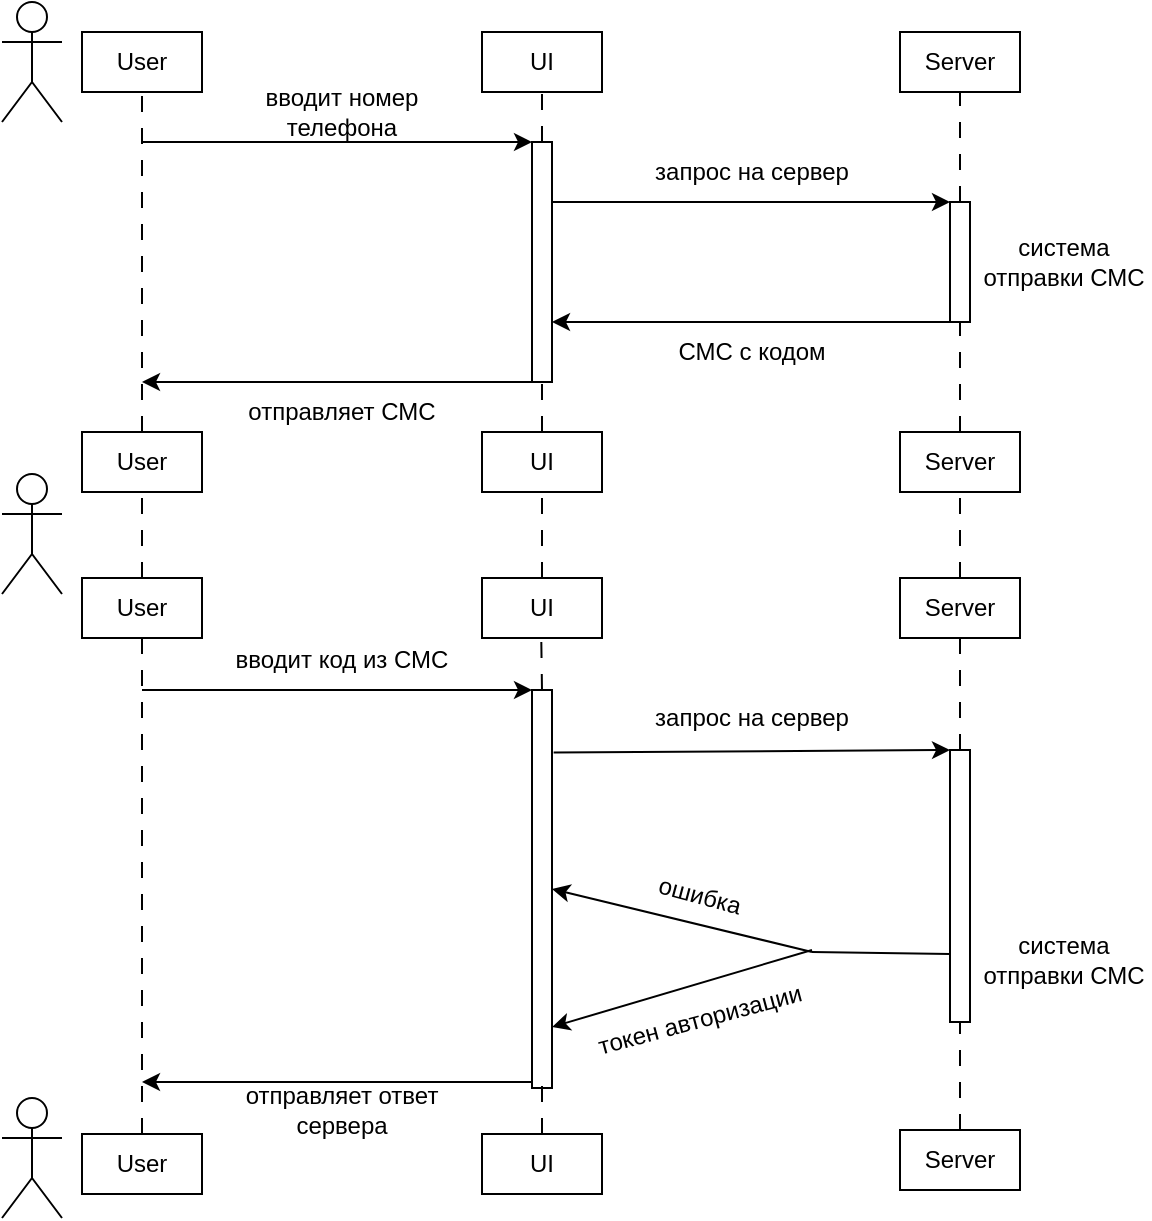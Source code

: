 <mxfile version="21.5.0" type="google">
  <diagram name="Страница 1" id="UAfBBVdsBwQ3UTfWfdBA">
    <mxGraphModel grid="0" page="1" gridSize="10" guides="1" tooltips="1" connect="1" arrows="1" fold="1" pageScale="1" pageWidth="827" pageHeight="1169" background="#FFFFFF" math="0" shadow="0">
      <root>
        <mxCell id="0" />
        <mxCell id="1" parent="0" />
        <mxCell id="dD65wVWzVj5X9HRDWvgb-2" value="" style="shape=umlActor;verticalLabelPosition=bottom;verticalAlign=top;html=1;outlineConnect=0;strokeColor=#000000;fontColor=#000000;" vertex="1" parent="1">
          <mxGeometry x="220" y="160" width="30" height="60" as="geometry" />
        </mxCell>
        <mxCell id="dD65wVWzVj5X9HRDWvgb-6" value="" style="shape=umlActor;verticalLabelPosition=bottom;verticalAlign=top;html=1;outlineConnect=0;strokeColor=#000000;fontColor=#000000;" vertex="1" parent="1">
          <mxGeometry x="220" y="396" width="30" height="60" as="geometry" />
        </mxCell>
        <mxCell id="dD65wVWzVj5X9HRDWvgb-8" value="" style="rounded=0;whiteSpace=wrap;html=1;fillColor=#FFFFFF;strokeColor=#000000;" vertex="1" parent="1">
          <mxGeometry x="485" y="230" width="10" height="120" as="geometry" />
        </mxCell>
        <mxCell id="dD65wVWzVj5X9HRDWvgb-10" value="User" style="text;html=1;strokeColor=#000000;fillColor=none;align=center;verticalAlign=middle;whiteSpace=wrap;rounded=0;fontColor=#000000;" vertex="1" parent="1">
          <mxGeometry x="260" y="375" width="60" height="30" as="geometry" />
        </mxCell>
        <mxCell id="dD65wVWzVj5X9HRDWvgb-11" value="User" style="text;html=1;strokeColor=#000000;fillColor=none;align=center;verticalAlign=middle;whiteSpace=wrap;rounded=0;fontColor=#000000;" vertex="1" parent="1">
          <mxGeometry x="260" y="175" width="60" height="30" as="geometry" />
        </mxCell>
        <mxCell id="dD65wVWzVj5X9HRDWvgb-13" value="" style="endArrow=none;dashed=1;html=1;rounded=0;entryX=0.5;entryY=1;entryDx=0;entryDy=0;exitX=0.5;exitY=0;exitDx=0;exitDy=0;dashPattern=8 8;strokeColor=#000000;" edge="1" parent="1" source="dD65wVWzVj5X9HRDWvgb-10" target="dD65wVWzVj5X9HRDWvgb-11">
          <mxGeometry width="50" height="50" relative="1" as="geometry">
            <mxPoint x="290" y="300" as="sourcePoint" />
            <mxPoint x="340" y="250" as="targetPoint" />
          </mxGeometry>
        </mxCell>
        <mxCell id="dD65wVWzVj5X9HRDWvgb-16" value="" style="endArrow=classic;html=1;rounded=0;strokeColor=#000000;entryX=0;entryY=0;entryDx=0;entryDy=0;" edge="1" parent="1" target="dD65wVWzVj5X9HRDWvgb-8">
          <mxGeometry width="50" height="50" relative="1" as="geometry">
            <mxPoint x="290" y="230" as="sourcePoint" />
            <mxPoint x="430" y="230" as="targetPoint" />
          </mxGeometry>
        </mxCell>
        <mxCell id="dD65wVWzVj5X9HRDWvgb-17" value="" style="endArrow=classic;html=1;rounded=0;strokeColor=#000000;exitX=0;exitY=1;exitDx=0;exitDy=0;" edge="1" parent="1" source="dD65wVWzVj5X9HRDWvgb-8">
          <mxGeometry width="50" height="50" relative="1" as="geometry">
            <mxPoint x="290" y="350" as="sourcePoint" />
            <mxPoint x="290" y="350" as="targetPoint" />
          </mxGeometry>
        </mxCell>
        <mxCell id="dD65wVWzVj5X9HRDWvgb-18" value="вводит номер телефона" style="text;html=1;strokeColor=none;fillColor=none;align=center;verticalAlign=middle;whiteSpace=wrap;rounded=0;fontColor=#000000;" vertex="1" parent="1">
          <mxGeometry x="335" y="200" width="110" height="30" as="geometry" />
        </mxCell>
        <mxCell id="dD65wVWzVj5X9HRDWvgb-20" value="UI" style="text;html=1;strokeColor=#000000;fillColor=none;align=center;verticalAlign=middle;whiteSpace=wrap;rounded=0;fontColor=#000000;" vertex="1" parent="1">
          <mxGeometry x="460" y="175" width="60" height="30" as="geometry" />
        </mxCell>
        <mxCell id="dD65wVWzVj5X9HRDWvgb-21" value="UI" style="text;html=1;strokeColor=#000000;fillColor=none;align=center;verticalAlign=middle;whiteSpace=wrap;rounded=0;fontColor=#000000;" vertex="1" parent="1">
          <mxGeometry x="460" y="375" width="60" height="30" as="geometry" />
        </mxCell>
        <mxCell id="dD65wVWzVj5X9HRDWvgb-22" value="" style="endArrow=none;dashed=1;html=1;rounded=0;entryX=0.5;entryY=1;entryDx=0;entryDy=0;exitX=0.5;exitY=0;exitDx=0;exitDy=0;dashPattern=8 8;strokeColor=#000000;" edge="1" parent="1" source="dD65wVWzVj5X9HRDWvgb-8" target="dD65wVWzVj5X9HRDWvgb-20">
          <mxGeometry width="50" height="50" relative="1" as="geometry">
            <mxPoint x="489.63" y="375" as="sourcePoint" />
            <mxPoint x="489.63" y="205" as="targetPoint" />
          </mxGeometry>
        </mxCell>
        <mxCell id="dD65wVWzVj5X9HRDWvgb-23" value="" style="endArrow=none;dashed=1;html=1;rounded=0;entryX=0.5;entryY=1;entryDx=0;entryDy=0;exitX=0.5;exitY=0;exitDx=0;exitDy=0;dashPattern=8 8;strokeColor=#000000;" edge="1" parent="1" source="dD65wVWzVj5X9HRDWvgb-21" target="dD65wVWzVj5X9HRDWvgb-8">
          <mxGeometry width="50" height="50" relative="1" as="geometry">
            <mxPoint x="489.63" y="373" as="sourcePoint" />
            <mxPoint x="489.63" y="348" as="targetPoint" />
          </mxGeometry>
        </mxCell>
        <mxCell id="dD65wVWzVj5X9HRDWvgb-24" value="" style="endArrow=classic;html=1;rounded=0;strokeColor=#000000;entryX=0;entryY=0;entryDx=0;entryDy=0;exitX=1;exitY=0.25;exitDx=0;exitDy=0;" edge="1" parent="1" source="dD65wVWzVj5X9HRDWvgb-8" target="dD65wVWzVj5X9HRDWvgb-25">
          <mxGeometry width="50" height="50" relative="1" as="geometry">
            <mxPoint x="495" y="254" as="sourcePoint" />
            <mxPoint x="690" y="254" as="targetPoint" />
          </mxGeometry>
        </mxCell>
        <mxCell id="dD65wVWzVj5X9HRDWvgb-25" value="" style="rounded=0;whiteSpace=wrap;html=1;fillColor=#FFFFFF;strokeColor=#000000;" vertex="1" parent="1">
          <mxGeometry x="694" y="260" width="10" height="60" as="geometry" />
        </mxCell>
        <mxCell id="dD65wVWzVj5X9HRDWvgb-26" value="" style="endArrow=classic;html=1;rounded=0;strokeColor=#000000;exitX=0;exitY=1;exitDx=0;exitDy=0;entryX=1;entryY=0.75;entryDx=0;entryDy=0;" edge="1" parent="1" source="dD65wVWzVj5X9HRDWvgb-25" target="dD65wVWzVj5X9HRDWvgb-8">
          <mxGeometry width="50" height="50" relative="1" as="geometry">
            <mxPoint x="694" y="331" as="sourcePoint" />
            <mxPoint x="499" y="331" as="targetPoint" />
          </mxGeometry>
        </mxCell>
        <mxCell id="dD65wVWzVj5X9HRDWvgb-28" value="Server" style="text;html=1;strokeColor=#000000;fillColor=none;align=center;verticalAlign=middle;whiteSpace=wrap;rounded=0;fontColor=#000000;" vertex="1" parent="1">
          <mxGeometry x="669" y="175" width="60" height="30" as="geometry" />
        </mxCell>
        <mxCell id="dD65wVWzVj5X9HRDWvgb-29" value="Server" style="text;html=1;strokeColor=#000000;fillColor=none;align=center;verticalAlign=middle;whiteSpace=wrap;rounded=0;fontColor=#000000;" vertex="1" parent="1">
          <mxGeometry x="669" y="375" width="60" height="30" as="geometry" />
        </mxCell>
        <mxCell id="dD65wVWzVj5X9HRDWvgb-30" value="" style="endArrow=none;dashed=1;html=1;rounded=0;entryX=0.5;entryY=1;entryDx=0;entryDy=0;exitX=0.5;exitY=0;exitDx=0;exitDy=0;dashPattern=8 8;strokeColor=#000000;" edge="1" parent="1" source="dD65wVWzVj5X9HRDWvgb-29" target="dD65wVWzVj5X9HRDWvgb-25">
          <mxGeometry width="50" height="50" relative="1" as="geometry">
            <mxPoint x="698.63" y="375" as="sourcePoint" />
            <mxPoint x="698.63" y="350" as="targetPoint" />
          </mxGeometry>
        </mxCell>
        <mxCell id="dD65wVWzVj5X9HRDWvgb-31" value="" style="endArrow=none;dashed=1;html=1;rounded=0;entryX=0.5;entryY=1;entryDx=0;entryDy=0;exitX=0.5;exitY=0;exitDx=0;exitDy=0;dashPattern=8 8;strokeColor=#000000;" edge="1" parent="1" source="dD65wVWzVj5X9HRDWvgb-25" target="dD65wVWzVj5X9HRDWvgb-28">
          <mxGeometry width="50" height="50" relative="1" as="geometry">
            <mxPoint x="698.63" y="260" as="sourcePoint" />
            <mxPoint x="698.63" y="205" as="targetPoint" />
          </mxGeometry>
        </mxCell>
        <mxCell id="dD65wVWzVj5X9HRDWvgb-32" value="запрос на сервер" style="text;html=1;strokeColor=none;fillColor=none;align=center;verticalAlign=middle;whiteSpace=wrap;rounded=0;fontColor=#000000;" vertex="1" parent="1">
          <mxGeometry x="540" y="230" width="110" height="30" as="geometry" />
        </mxCell>
        <mxCell id="dD65wVWzVj5X9HRDWvgb-33" value="система отправки СМС" style="text;html=1;strokeColor=none;fillColor=none;align=center;verticalAlign=middle;whiteSpace=wrap;rounded=0;fontColor=#000000;" vertex="1" parent="1">
          <mxGeometry x="708" y="275" width="86" height="30" as="geometry" />
        </mxCell>
        <mxCell id="dD65wVWzVj5X9HRDWvgb-34" value="СМС с кодом" style="text;html=1;strokeColor=none;fillColor=none;align=center;verticalAlign=middle;whiteSpace=wrap;rounded=0;fontColor=#000000;" vertex="1" parent="1">
          <mxGeometry x="540" y="320" width="110" height="30" as="geometry" />
        </mxCell>
        <mxCell id="dD65wVWzVj5X9HRDWvgb-35" value="отправляет СМС" style="text;html=1;strokeColor=none;fillColor=none;align=center;verticalAlign=middle;whiteSpace=wrap;rounded=0;fontColor=#000000;" vertex="1" parent="1">
          <mxGeometry x="335" y="350" width="110" height="30" as="geometry" />
        </mxCell>
        <mxCell id="dD65wVWzVj5X9HRDWvgb-36" value="User" style="text;html=1;strokeColor=#000000;fillColor=none;align=center;verticalAlign=middle;whiteSpace=wrap;rounded=0;fontColor=#000000;" vertex="1" parent="1">
          <mxGeometry x="260" y="448" width="60" height="30" as="geometry" />
        </mxCell>
        <mxCell id="dD65wVWzVj5X9HRDWvgb-37" value="" style="endArrow=none;dashed=1;html=1;rounded=0;entryX=0.5;entryY=1;entryDx=0;entryDy=0;exitX=0.5;exitY=0;exitDx=0;exitDy=0;dashPattern=8 8;strokeColor=#000000;" edge="1" parent="1" source="dD65wVWzVj5X9HRDWvgb-36" target="dD65wVWzVj5X9HRDWvgb-10">
          <mxGeometry width="50" height="50" relative="1" as="geometry">
            <mxPoint x="289.63" y="575" as="sourcePoint" />
            <mxPoint x="289.63" y="405" as="targetPoint" />
          </mxGeometry>
        </mxCell>
        <mxCell id="dD65wVWzVj5X9HRDWvgb-38" value="" style="endArrow=none;dashed=1;html=1;rounded=0;entryX=0.5;entryY=1;entryDx=0;entryDy=0;exitX=0.5;exitY=0;exitDx=0;exitDy=0;dashPattern=8 8;strokeColor=#000000;" edge="1" parent="1" source="dD65wVWzVj5X9HRDWvgb-39" target="dD65wVWzVj5X9HRDWvgb-36">
          <mxGeometry width="50" height="50" relative="1" as="geometry">
            <mxPoint x="289.63" y="648" as="sourcePoint" />
            <mxPoint x="289.63" y="478" as="targetPoint" />
          </mxGeometry>
        </mxCell>
        <mxCell id="dD65wVWzVj5X9HRDWvgb-39" value="User" style="text;html=1;strokeColor=#000000;fillColor=none;align=center;verticalAlign=middle;whiteSpace=wrap;rounded=0;fontColor=#000000;" vertex="1" parent="1">
          <mxGeometry x="260" y="726" width="60" height="30" as="geometry" />
        </mxCell>
        <mxCell id="dD65wVWzVj5X9HRDWvgb-41" value="" style="shape=umlActor;verticalLabelPosition=bottom;verticalAlign=top;html=1;outlineConnect=0;strokeColor=#000000;fontColor=#000000;" vertex="1" parent="1">
          <mxGeometry x="220" y="708" width="30" height="60" as="geometry" />
        </mxCell>
        <mxCell id="dD65wVWzVj5X9HRDWvgb-42" value="" style="endArrow=classic;html=1;rounded=0;strokeColor=#000000;entryX=0;entryY=0;entryDx=0;entryDy=0;" edge="1" parent="1" target="dD65wVWzVj5X9HRDWvgb-43">
          <mxGeometry width="50" height="50" relative="1" as="geometry">
            <mxPoint x="290" y="504" as="sourcePoint" />
            <mxPoint x="485" y="505" as="targetPoint" />
          </mxGeometry>
        </mxCell>
        <mxCell id="dD65wVWzVj5X9HRDWvgb-43" value="" style="rounded=0;whiteSpace=wrap;html=1;fillColor=#FFFFFF;strokeColor=#000000;" vertex="1" parent="1">
          <mxGeometry x="485" y="504" width="10" height="199" as="geometry" />
        </mxCell>
        <mxCell id="dD65wVWzVj5X9HRDWvgb-44" value="" style="endArrow=classic;html=1;rounded=0;strokeColor=#000000;exitX=0;exitY=1;exitDx=0;exitDy=0;" edge="1" parent="1">
          <mxGeometry width="50" height="50" relative="1" as="geometry">
            <mxPoint x="485" y="700" as="sourcePoint" />
            <mxPoint x="290" y="700" as="targetPoint" />
          </mxGeometry>
        </mxCell>
        <mxCell id="dD65wVWzVj5X9HRDWvgb-45" value="UI" style="text;html=1;strokeColor=#000000;fillColor=none;align=center;verticalAlign=middle;whiteSpace=wrap;rounded=0;fontColor=#000000;" vertex="1" parent="1">
          <mxGeometry x="460" y="448" width="60" height="30" as="geometry" />
        </mxCell>
        <mxCell id="dD65wVWzVj5X9HRDWvgb-46" value="" style="endArrow=none;dashed=1;html=1;rounded=0;entryX=0.5;entryY=1;entryDx=0;entryDy=0;exitX=0.5;exitY=0;exitDx=0;exitDy=0;dashPattern=8 8;strokeColor=#000000;" edge="1" parent="1" source="dD65wVWzVj5X9HRDWvgb-43">
          <mxGeometry width="50" height="50" relative="1" as="geometry">
            <mxPoint x="489.63" y="503" as="sourcePoint" />
            <mxPoint x="489.63" y="478" as="targetPoint" />
          </mxGeometry>
        </mxCell>
        <mxCell id="dD65wVWzVj5X9HRDWvgb-47" value="" style="endArrow=none;dashed=1;html=1;rounded=0;entryX=0.5;entryY=1;entryDx=0;entryDy=0;exitX=0.5;exitY=0;exitDx=0;exitDy=0;dashPattern=8 8;strokeColor=#000000;" edge="1" parent="1" source="dD65wVWzVj5X9HRDWvgb-45" target="dD65wVWzVj5X9HRDWvgb-21">
          <mxGeometry width="50" height="50" relative="1" as="geometry">
            <mxPoint x="489.63" y="448" as="sourcePoint" />
            <mxPoint x="489.63" y="405" as="targetPoint" />
          </mxGeometry>
        </mxCell>
        <mxCell id="dD65wVWzVj5X9HRDWvgb-48" value="вводит код из СМС" style="text;html=1;strokeColor=none;fillColor=none;align=center;verticalAlign=middle;whiteSpace=wrap;rounded=0;fontColor=#000000;" vertex="1" parent="1">
          <mxGeometry x="335" y="474" width="110" height="30" as="geometry" />
        </mxCell>
        <mxCell id="dD65wVWzVj5X9HRDWvgb-49" value="" style="rounded=0;whiteSpace=wrap;html=1;fillColor=#FFFFFF;strokeColor=#000000;" vertex="1" parent="1">
          <mxGeometry x="694" y="534" width="10" height="136" as="geometry" />
        </mxCell>
        <mxCell id="dD65wVWzVj5X9HRDWvgb-50" value="Server" style="text;html=1;strokeColor=#000000;fillColor=none;align=center;verticalAlign=middle;whiteSpace=wrap;rounded=0;fontColor=#000000;" vertex="1" parent="1">
          <mxGeometry x="669" y="448" width="60" height="30" as="geometry" />
        </mxCell>
        <mxCell id="dD65wVWzVj5X9HRDWvgb-51" value="Server" style="text;html=1;strokeColor=#000000;fillColor=none;align=center;verticalAlign=middle;whiteSpace=wrap;rounded=0;fontColor=#000000;" vertex="1" parent="1">
          <mxGeometry x="669" y="724" width="60" height="30" as="geometry" />
        </mxCell>
        <mxCell id="dD65wVWzVj5X9HRDWvgb-52" value="" style="endArrow=none;dashed=1;html=1;rounded=0;entryX=0.5;entryY=1;entryDx=0;entryDy=0;exitX=0.5;exitY=0;exitDx=0;exitDy=0;dashPattern=8 8;strokeColor=#000000;" edge="1" parent="1" source="dD65wVWzVj5X9HRDWvgb-51">
          <mxGeometry width="50" height="50" relative="1" as="geometry">
            <mxPoint x="698.63" y="724" as="sourcePoint" />
            <mxPoint x="699" y="670" as="targetPoint" />
          </mxGeometry>
        </mxCell>
        <mxCell id="dD65wVWzVj5X9HRDWvgb-53" value="" style="endArrow=none;dashed=1;html=1;rounded=0;entryX=0.5;entryY=1;entryDx=0;entryDy=0;exitX=0.5;exitY=0;exitDx=0;exitDy=0;dashPattern=8 8;strokeColor=#000000;" edge="1" parent="1" source="dD65wVWzVj5X9HRDWvgb-49" target="dD65wVWzVj5X9HRDWvgb-50">
          <mxGeometry width="50" height="50" relative="1" as="geometry">
            <mxPoint x="698.63" y="533" as="sourcePoint" />
            <mxPoint x="698.63" y="478" as="targetPoint" />
          </mxGeometry>
        </mxCell>
        <mxCell id="dD65wVWzVj5X9HRDWvgb-54" value="запрос на сервер" style="text;html=1;strokeColor=none;fillColor=none;align=center;verticalAlign=middle;whiteSpace=wrap;rounded=0;fontColor=#000000;" vertex="1" parent="1">
          <mxGeometry x="540" y="503" width="110" height="30" as="geometry" />
        </mxCell>
        <mxCell id="dD65wVWzVj5X9HRDWvgb-55" value="система отправки СМС" style="text;html=1;strokeColor=none;fillColor=none;align=center;verticalAlign=middle;whiteSpace=wrap;rounded=0;fontColor=#000000;" vertex="1" parent="1">
          <mxGeometry x="708" y="624" width="86" height="30" as="geometry" />
        </mxCell>
        <mxCell id="dD65wVWzVj5X9HRDWvgb-56" value="токен авторизации" style="text;html=1;strokeColor=none;fillColor=none;align=center;verticalAlign=middle;whiteSpace=wrap;rounded=0;fontColor=#000000;rotation=-15;" vertex="1" parent="1">
          <mxGeometry x="512.68" y="651.17" width="112" height="35" as="geometry" />
        </mxCell>
        <mxCell id="dD65wVWzVj5X9HRDWvgb-57" value="" style="endArrow=classic;html=1;rounded=0;strokeColor=#000000;entryX=0;entryY=0;entryDx=0;entryDy=0;exitX=1.083;exitY=0.157;exitDx=0;exitDy=0;exitPerimeter=0;" edge="1" parent="1" source="dD65wVWzVj5X9HRDWvgb-43" target="dD65wVWzVj5X9HRDWvgb-49">
          <mxGeometry width="50" height="50" relative="1" as="geometry">
            <mxPoint x="495" y="535" as="sourcePoint" />
            <mxPoint x="694" y="535" as="targetPoint" />
          </mxGeometry>
        </mxCell>
        <mxCell id="dD65wVWzVj5X9HRDWvgb-58" value="" style="endArrow=classic;html=1;rounded=0;strokeColor=#000000;entryX=1;entryY=0.5;entryDx=0;entryDy=0;" edge="1" parent="1" target="dD65wVWzVj5X9HRDWvgb-43">
          <mxGeometry width="50" height="50" relative="1" as="geometry">
            <mxPoint x="625" y="635" as="sourcePoint" />
            <mxPoint x="492" y="627" as="targetPoint" />
          </mxGeometry>
        </mxCell>
        <mxCell id="dD65wVWzVj5X9HRDWvgb-59" value="" style="endArrow=none;dashed=1;html=1;rounded=0;entryX=0.5;entryY=1;entryDx=0;entryDy=0;exitX=0.5;exitY=0;exitDx=0;exitDy=0;dashPattern=8 8;strokeColor=#000000;" edge="1" parent="1" source="dD65wVWzVj5X9HRDWvgb-50" target="dD65wVWzVj5X9HRDWvgb-29">
          <mxGeometry width="50" height="50" relative="1" as="geometry">
            <mxPoint x="698.57" y="445" as="sourcePoint" />
            <mxPoint x="698.57" y="402" as="targetPoint" />
          </mxGeometry>
        </mxCell>
        <mxCell id="dD65wVWzVj5X9HRDWvgb-60" value="UI" style="text;html=1;strokeColor=#000000;fillColor=none;align=center;verticalAlign=middle;whiteSpace=wrap;rounded=0;fontColor=#000000;" vertex="1" parent="1">
          <mxGeometry x="460" y="726" width="60" height="30" as="geometry" />
        </mxCell>
        <mxCell id="dD65wVWzVj5X9HRDWvgb-61" value="" style="endArrow=none;dashed=1;html=1;rounded=0;entryX=0.5;entryY=1;entryDx=0;entryDy=0;exitX=0.5;exitY=0;exitDx=0;exitDy=0;dashPattern=8 8;strokeColor=#000000;" edge="1" parent="1" source="dD65wVWzVj5X9HRDWvgb-60">
          <mxGeometry width="50" height="50" relative="1" as="geometry">
            <mxPoint x="489.94" y="724" as="sourcePoint" />
            <mxPoint x="490" y="700" as="targetPoint" />
          </mxGeometry>
        </mxCell>
        <mxCell id="dD65wVWzVj5X9HRDWvgb-62" value="отправляет ответ сервера" style="text;html=1;strokeColor=none;fillColor=none;align=center;verticalAlign=middle;whiteSpace=wrap;rounded=0;fontColor=#000000;" vertex="1" parent="1">
          <mxGeometry x="335" y="699" width="110" height="30" as="geometry" />
        </mxCell>
        <mxCell id="dD65wVWzVj5X9HRDWvgb-63" value="" style="endArrow=classic;html=1;rounded=0;strokeColor=#000000;entryX=1;entryY=0.5;entryDx=0;entryDy=0;" edge="1" parent="1">
          <mxGeometry width="50" height="50" relative="1" as="geometry">
            <mxPoint x="625" y="634" as="sourcePoint" />
            <mxPoint x="495" y="672.5" as="targetPoint" />
          </mxGeometry>
        </mxCell>
        <mxCell id="dD65wVWzVj5X9HRDWvgb-65" value="" style="endArrow=none;html=1;rounded=0;entryX=0;entryY=0.75;entryDx=0;entryDy=0;strokeColor=#000000;" edge="1" parent="1" target="dD65wVWzVj5X9HRDWvgb-49">
          <mxGeometry width="50" height="50" relative="1" as="geometry">
            <mxPoint x="625" y="635" as="sourcePoint" />
            <mxPoint x="673" y="593" as="targetPoint" />
          </mxGeometry>
        </mxCell>
        <mxCell id="dD65wVWzVj5X9HRDWvgb-66" value="ошибка" style="text;html=1;strokeColor=none;fillColor=none;align=center;verticalAlign=middle;whiteSpace=wrap;rounded=0;fontColor=#000000;rotation=15;" vertex="1" parent="1">
          <mxGeometry x="514" y="592" width="110" height="30" as="geometry" />
        </mxCell>
      </root>
    </mxGraphModel>
  </diagram>
</mxfile>
